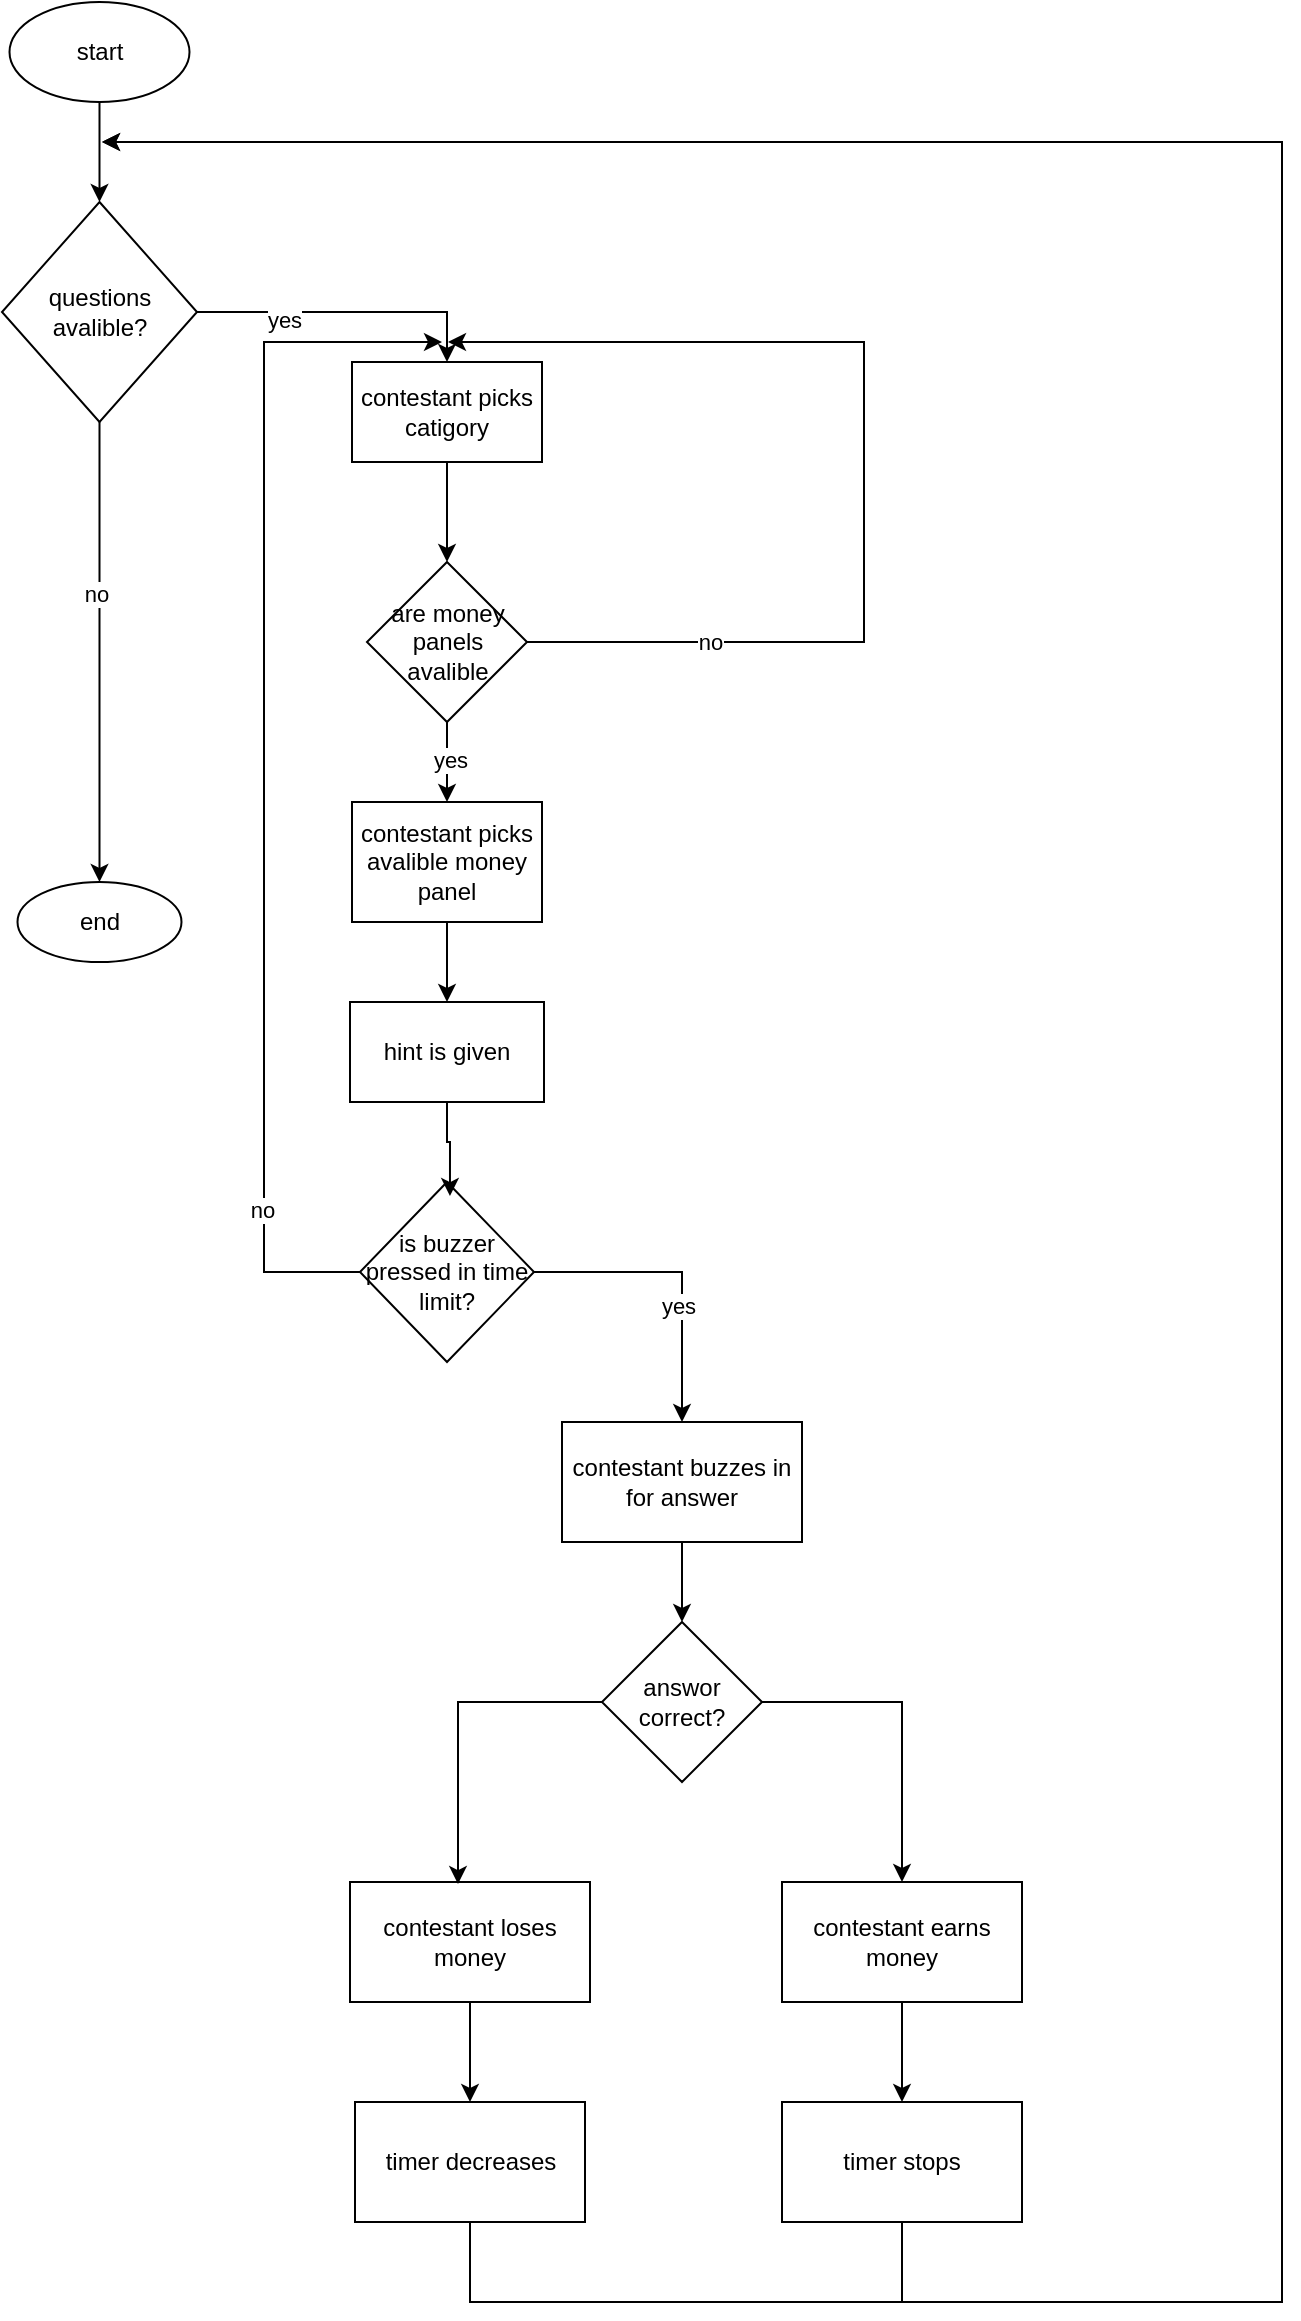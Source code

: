 <mxfile version="26.0.11">
  <diagram name="Page-1" id="yvBHmLCP02ahsSQ7tE2c">
    <mxGraphModel dx="1600" dy="620" grid="1" gridSize="10" guides="1" tooltips="1" connect="1" arrows="1" fold="1" page="1" pageScale="1" pageWidth="850" pageHeight="1100" math="0" shadow="0">
      <root>
        <mxCell id="0" />
        <mxCell id="1" parent="0" />
        <mxCell id="TOSIPlapfA9Fj8J_uWJb-21" style="edgeStyle=orthogonalEdgeStyle;rounded=0;orthogonalLoop=1;jettySize=auto;html=1;entryX=0.5;entryY=0;entryDx=0;entryDy=0;" edge="1" parent="1" source="TOSIPlapfA9Fj8J_uWJb-2" target="TOSIPlapfA9Fj8J_uWJb-4">
          <mxGeometry relative="1" as="geometry" />
        </mxCell>
        <mxCell id="TOSIPlapfA9Fj8J_uWJb-2" value="start" style="ellipse;whiteSpace=wrap;html=1;" vertex="1" parent="1">
          <mxGeometry x="53.75" y="120" width="90" height="50" as="geometry" />
        </mxCell>
        <mxCell id="TOSIPlapfA9Fj8J_uWJb-39" style="edgeStyle=orthogonalEdgeStyle;rounded=0;orthogonalLoop=1;jettySize=auto;html=1;entryX=0.5;entryY=0;entryDx=0;entryDy=0;" edge="1" parent="1" source="TOSIPlapfA9Fj8J_uWJb-4" target="TOSIPlapfA9Fj8J_uWJb-6">
          <mxGeometry relative="1" as="geometry" />
        </mxCell>
        <mxCell id="TOSIPlapfA9Fj8J_uWJb-40" value="yes" style="edgeLabel;html=1;align=center;verticalAlign=middle;resizable=0;points=[];" vertex="1" connectable="0" parent="TOSIPlapfA9Fj8J_uWJb-39">
          <mxGeometry x="-0.42" y="-4" relative="1" as="geometry">
            <mxPoint as="offset" />
          </mxGeometry>
        </mxCell>
        <mxCell id="TOSIPlapfA9Fj8J_uWJb-41" style="edgeStyle=orthogonalEdgeStyle;rounded=0;orthogonalLoop=1;jettySize=auto;html=1;" edge="1" parent="1" source="TOSIPlapfA9Fj8J_uWJb-4" target="TOSIPlapfA9Fj8J_uWJb-5">
          <mxGeometry relative="1" as="geometry" />
        </mxCell>
        <mxCell id="TOSIPlapfA9Fj8J_uWJb-42" value="no" style="edgeLabel;html=1;align=center;verticalAlign=middle;resizable=0;points=[];" vertex="1" connectable="0" parent="TOSIPlapfA9Fj8J_uWJb-41">
          <mxGeometry x="-0.252" y="-2" relative="1" as="geometry">
            <mxPoint as="offset" />
          </mxGeometry>
        </mxCell>
        <mxCell id="TOSIPlapfA9Fj8J_uWJb-4" value="questions avalible?" style="rhombus;whiteSpace=wrap;html=1;" vertex="1" parent="1">
          <mxGeometry x="50" y="220" width="97.5" height="110" as="geometry" />
        </mxCell>
        <mxCell id="TOSIPlapfA9Fj8J_uWJb-5" value="end" style="ellipse;whiteSpace=wrap;html=1;" vertex="1" parent="1">
          <mxGeometry x="57.75" y="560" width="82" height="40" as="geometry" />
        </mxCell>
        <mxCell id="TOSIPlapfA9Fj8J_uWJb-13" style="edgeStyle=orthogonalEdgeStyle;rounded=0;orthogonalLoop=1;jettySize=auto;html=1;" edge="1" parent="1" source="TOSIPlapfA9Fj8J_uWJb-6" target="TOSIPlapfA9Fj8J_uWJb-10">
          <mxGeometry relative="1" as="geometry" />
        </mxCell>
        <mxCell id="TOSIPlapfA9Fj8J_uWJb-6" value="contestant picks catigory" style="rounded=0;whiteSpace=wrap;html=1;" vertex="1" parent="1">
          <mxGeometry x="225" y="300" width="95" height="50" as="geometry" />
        </mxCell>
        <mxCell id="TOSIPlapfA9Fj8J_uWJb-23" style="edgeStyle=orthogonalEdgeStyle;rounded=0;orthogonalLoop=1;jettySize=auto;html=1;entryX=0.5;entryY=0;entryDx=0;entryDy=0;" edge="1" parent="1" source="TOSIPlapfA9Fj8J_uWJb-9" target="TOSIPlapfA9Fj8J_uWJb-17">
          <mxGeometry relative="1" as="geometry" />
        </mxCell>
        <mxCell id="TOSIPlapfA9Fj8J_uWJb-9" value="contestant picks avalible money panel" style="rounded=0;whiteSpace=wrap;html=1;" vertex="1" parent="1">
          <mxGeometry x="225" y="520" width="95" height="60" as="geometry" />
        </mxCell>
        <mxCell id="TOSIPlapfA9Fj8J_uWJb-14" style="edgeStyle=orthogonalEdgeStyle;rounded=0;orthogonalLoop=1;jettySize=auto;html=1;entryX=0.5;entryY=0;entryDx=0;entryDy=0;" edge="1" parent="1" source="TOSIPlapfA9Fj8J_uWJb-10" target="TOSIPlapfA9Fj8J_uWJb-9">
          <mxGeometry relative="1" as="geometry" />
        </mxCell>
        <mxCell id="TOSIPlapfA9Fj8J_uWJb-16" value="yes" style="edgeLabel;html=1;align=center;verticalAlign=middle;resizable=0;points=[];" vertex="1" connectable="0" parent="TOSIPlapfA9Fj8J_uWJb-14">
          <mxGeometry x="-0.05" y="1" relative="1" as="geometry">
            <mxPoint as="offset" />
          </mxGeometry>
        </mxCell>
        <mxCell id="TOSIPlapfA9Fj8J_uWJb-48" style="edgeStyle=orthogonalEdgeStyle;rounded=0;orthogonalLoop=1;jettySize=auto;html=1;" edge="1" parent="1" source="TOSIPlapfA9Fj8J_uWJb-10">
          <mxGeometry relative="1" as="geometry">
            <mxPoint x="273" y="290" as="targetPoint" />
            <Array as="points">
              <mxPoint x="481" y="440" />
            </Array>
          </mxGeometry>
        </mxCell>
        <mxCell id="TOSIPlapfA9Fj8J_uWJb-54" value="no" style="edgeLabel;html=1;align=center;verticalAlign=middle;resizable=0;points=[];" vertex="1" connectable="0" parent="TOSIPlapfA9Fj8J_uWJb-48">
          <mxGeometry x="-0.652" relative="1" as="geometry">
            <mxPoint as="offset" />
          </mxGeometry>
        </mxCell>
        <mxCell id="TOSIPlapfA9Fj8J_uWJb-10" value="are money panels avalible" style="rhombus;whiteSpace=wrap;html=1;" vertex="1" parent="1">
          <mxGeometry x="232.5" y="400" width="80" height="80" as="geometry" />
        </mxCell>
        <mxCell id="TOSIPlapfA9Fj8J_uWJb-17" value="hint is given" style="rounded=0;whiteSpace=wrap;html=1;" vertex="1" parent="1">
          <mxGeometry x="224" y="620" width="97" height="50" as="geometry" />
        </mxCell>
        <mxCell id="TOSIPlapfA9Fj8J_uWJb-50" style="edgeStyle=orthogonalEdgeStyle;rounded=0;orthogonalLoop=1;jettySize=auto;html=1;" edge="1" parent="1" source="TOSIPlapfA9Fj8J_uWJb-18">
          <mxGeometry relative="1" as="geometry">
            <mxPoint x="270" y="290" as="targetPoint" />
            <Array as="points">
              <mxPoint x="181" y="755" />
            </Array>
          </mxGeometry>
        </mxCell>
        <mxCell id="TOSIPlapfA9Fj8J_uWJb-53" value="no" style="edgeLabel;html=1;align=center;verticalAlign=middle;resizable=0;points=[];" vertex="1" connectable="0" parent="TOSIPlapfA9Fj8J_uWJb-50">
          <mxGeometry x="-0.738" y="1" relative="1" as="geometry">
            <mxPoint as="offset" />
          </mxGeometry>
        </mxCell>
        <mxCell id="TOSIPlapfA9Fj8J_uWJb-51" style="edgeStyle=orthogonalEdgeStyle;rounded=0;orthogonalLoop=1;jettySize=auto;html=1;entryX=0.5;entryY=0;entryDx=0;entryDy=0;" edge="1" parent="1" source="TOSIPlapfA9Fj8J_uWJb-18" target="TOSIPlapfA9Fj8J_uWJb-27">
          <mxGeometry relative="1" as="geometry" />
        </mxCell>
        <mxCell id="TOSIPlapfA9Fj8J_uWJb-52" value="yes" style="edgeLabel;html=1;align=center;verticalAlign=middle;resizable=0;points=[];" vertex="1" connectable="0" parent="TOSIPlapfA9Fj8J_uWJb-51">
          <mxGeometry x="0.222" y="-2" relative="1" as="geometry">
            <mxPoint as="offset" />
          </mxGeometry>
        </mxCell>
        <mxCell id="TOSIPlapfA9Fj8J_uWJb-18" value="is buzzer pressed in time limit?" style="rhombus;whiteSpace=wrap;html=1;" vertex="1" parent="1">
          <mxGeometry x="229" y="710" width="87" height="90" as="geometry" />
        </mxCell>
        <mxCell id="TOSIPlapfA9Fj8J_uWJb-24" style="edgeStyle=orthogonalEdgeStyle;rounded=0;orthogonalLoop=1;jettySize=auto;html=1;entryX=0.517;entryY=0.078;entryDx=0;entryDy=0;entryPerimeter=0;" edge="1" parent="1" source="TOSIPlapfA9Fj8J_uWJb-17" target="TOSIPlapfA9Fj8J_uWJb-18">
          <mxGeometry relative="1" as="geometry" />
        </mxCell>
        <mxCell id="TOSIPlapfA9Fj8J_uWJb-55" style="edgeStyle=orthogonalEdgeStyle;rounded=0;orthogonalLoop=1;jettySize=auto;html=1;entryX=0.5;entryY=0;entryDx=0;entryDy=0;" edge="1" parent="1" source="TOSIPlapfA9Fj8J_uWJb-27" target="TOSIPlapfA9Fj8J_uWJb-28">
          <mxGeometry relative="1" as="geometry" />
        </mxCell>
        <mxCell id="TOSIPlapfA9Fj8J_uWJb-27" value="contestant buzzes in for answer" style="rounded=0;whiteSpace=wrap;html=1;" vertex="1" parent="1">
          <mxGeometry x="330" y="830" width="120" height="60" as="geometry" />
        </mxCell>
        <mxCell id="TOSIPlapfA9Fj8J_uWJb-32" style="edgeStyle=orthogonalEdgeStyle;rounded=0;orthogonalLoop=1;jettySize=auto;html=1;" edge="1" parent="1" source="TOSIPlapfA9Fj8J_uWJb-28" target="TOSIPlapfA9Fj8J_uWJb-30">
          <mxGeometry relative="1" as="geometry" />
        </mxCell>
        <mxCell id="TOSIPlapfA9Fj8J_uWJb-28" value="answor correct?" style="rhombus;whiteSpace=wrap;html=1;" vertex="1" parent="1">
          <mxGeometry x="350" y="930" width="80" height="80" as="geometry" />
        </mxCell>
        <mxCell id="TOSIPlapfA9Fj8J_uWJb-35" style="edgeStyle=orthogonalEdgeStyle;rounded=0;orthogonalLoop=1;jettySize=auto;html=1;entryX=0.5;entryY=0;entryDx=0;entryDy=0;" edge="1" parent="1" source="TOSIPlapfA9Fj8J_uWJb-29" target="TOSIPlapfA9Fj8J_uWJb-34">
          <mxGeometry relative="1" as="geometry" />
        </mxCell>
        <mxCell id="TOSIPlapfA9Fj8J_uWJb-29" value="contestant loses money" style="rounded=0;whiteSpace=wrap;html=1;" vertex="1" parent="1">
          <mxGeometry x="224" y="1060" width="120" height="60" as="geometry" />
        </mxCell>
        <mxCell id="TOSIPlapfA9Fj8J_uWJb-36" style="edgeStyle=orthogonalEdgeStyle;rounded=0;orthogonalLoop=1;jettySize=auto;html=1;entryX=0.5;entryY=0;entryDx=0;entryDy=0;" edge="1" parent="1" source="TOSIPlapfA9Fj8J_uWJb-30" target="TOSIPlapfA9Fj8J_uWJb-33">
          <mxGeometry relative="1" as="geometry" />
        </mxCell>
        <mxCell id="TOSIPlapfA9Fj8J_uWJb-30" value="contestant earns money" style="rounded=0;whiteSpace=wrap;html=1;" vertex="1" parent="1">
          <mxGeometry x="440" y="1060" width="120" height="60" as="geometry" />
        </mxCell>
        <mxCell id="TOSIPlapfA9Fj8J_uWJb-31" style="edgeStyle=orthogonalEdgeStyle;rounded=0;orthogonalLoop=1;jettySize=auto;html=1;entryX=0.45;entryY=0.017;entryDx=0;entryDy=0;entryPerimeter=0;" edge="1" parent="1" source="TOSIPlapfA9Fj8J_uWJb-28" target="TOSIPlapfA9Fj8J_uWJb-29">
          <mxGeometry relative="1" as="geometry" />
        </mxCell>
        <mxCell id="TOSIPlapfA9Fj8J_uWJb-38" style="edgeStyle=orthogonalEdgeStyle;rounded=0;orthogonalLoop=1;jettySize=auto;html=1;" edge="1" parent="1" source="TOSIPlapfA9Fj8J_uWJb-33">
          <mxGeometry relative="1" as="geometry">
            <mxPoint x="100" y="190" as="targetPoint" />
            <Array as="points">
              <mxPoint x="500" y="1270" />
              <mxPoint x="690" y="1270" />
              <mxPoint x="690" y="190" />
            </Array>
          </mxGeometry>
        </mxCell>
        <mxCell id="TOSIPlapfA9Fj8J_uWJb-33" value="timer stops" style="rounded=0;whiteSpace=wrap;html=1;" vertex="1" parent="1">
          <mxGeometry x="440" y="1170" width="120" height="60" as="geometry" />
        </mxCell>
        <mxCell id="TOSIPlapfA9Fj8J_uWJb-37" style="edgeStyle=orthogonalEdgeStyle;rounded=0;orthogonalLoop=1;jettySize=auto;html=1;" edge="1" parent="1" source="TOSIPlapfA9Fj8J_uWJb-34">
          <mxGeometry relative="1" as="geometry">
            <mxPoint x="100" y="190" as="targetPoint" />
            <Array as="points">
              <mxPoint x="284" y="1270" />
              <mxPoint x="690" y="1270" />
              <mxPoint x="690" y="190" />
              <mxPoint x="100" y="190" />
            </Array>
          </mxGeometry>
        </mxCell>
        <mxCell id="TOSIPlapfA9Fj8J_uWJb-34" value="timer decreases" style="rounded=0;whiteSpace=wrap;html=1;" vertex="1" parent="1">
          <mxGeometry x="226.5" y="1170" width="115" height="60" as="geometry" />
        </mxCell>
      </root>
    </mxGraphModel>
  </diagram>
</mxfile>
